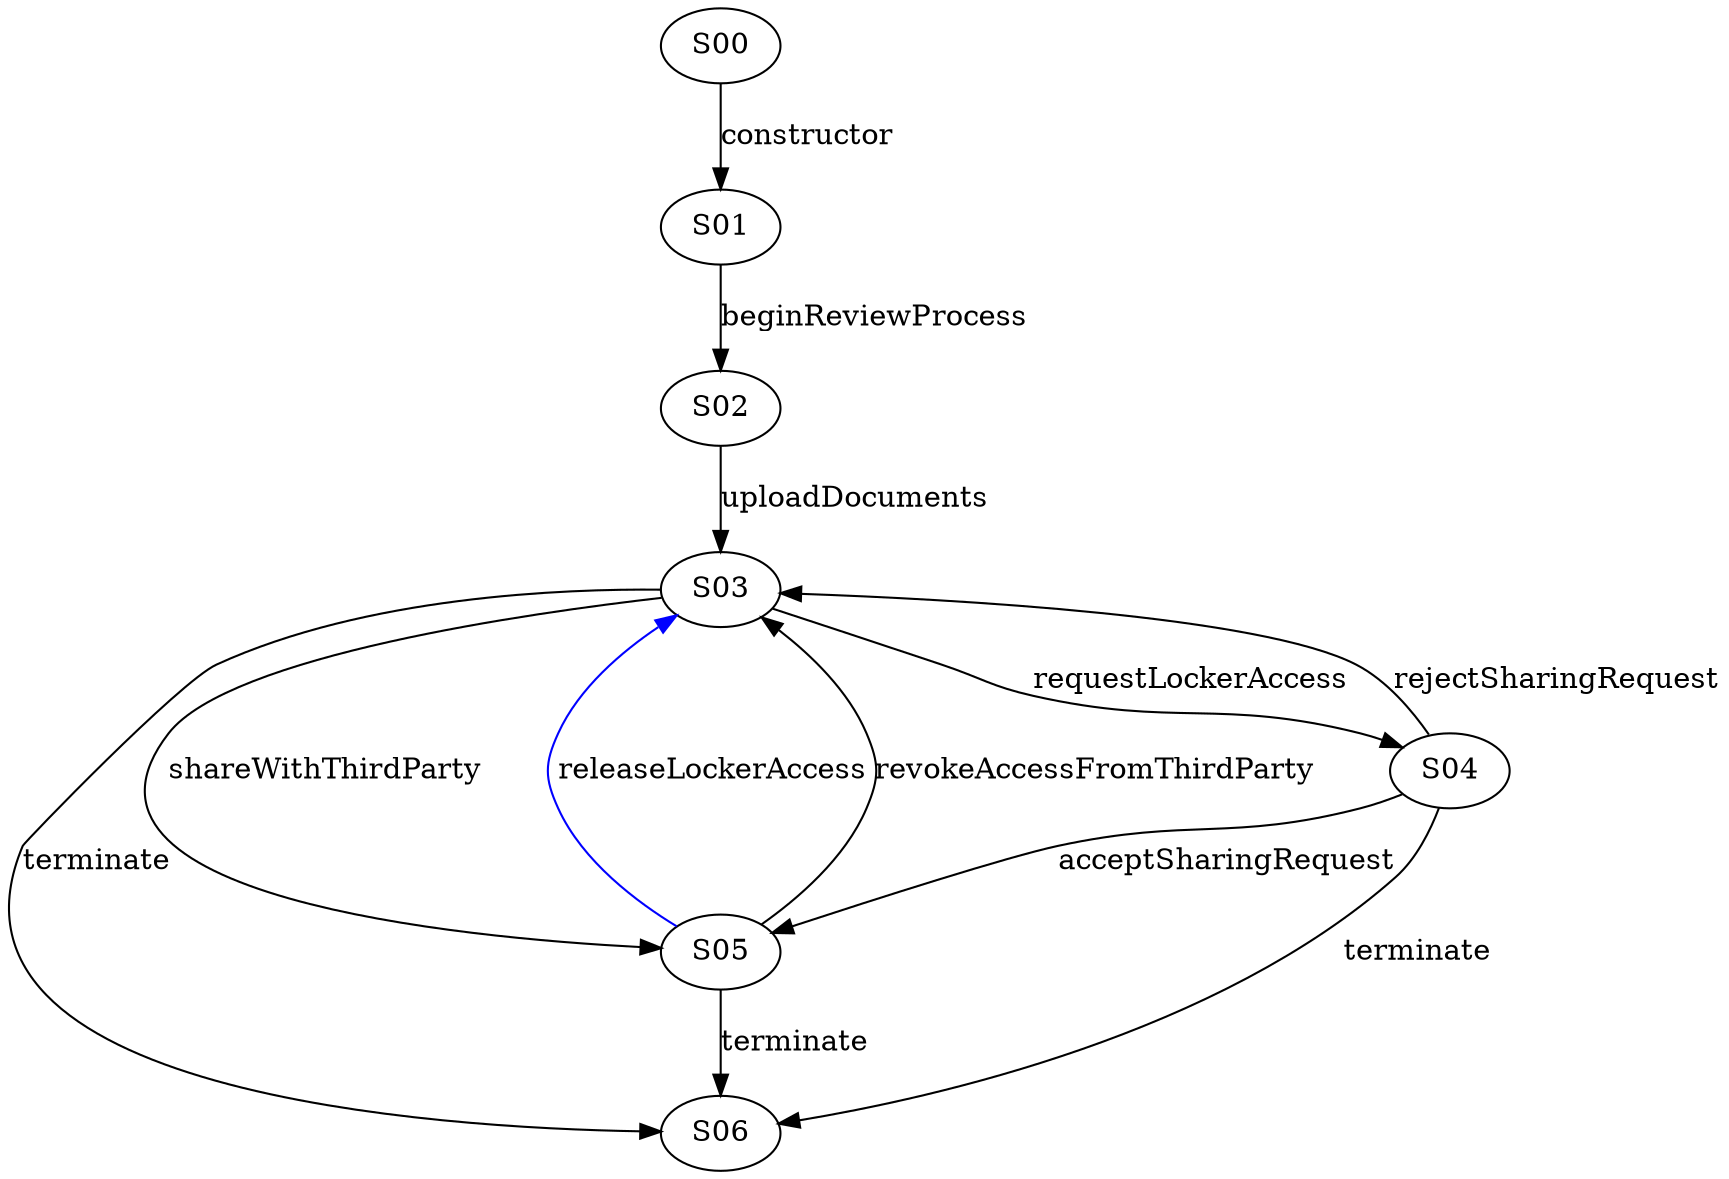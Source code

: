 digraph {

S03->S05 [label="shareWithThirdParty", style="", color="black"]
S01->S02 [label="beginReviewProcess", style="", color="black"]
S04->S03 [label="rejectSharingRequest", style="", color="black"]
S05->S03 [label="releaseLockerAccess", style="", color="blue"]
S04->S06 [label="terminate", style="", color="black"]
S02->S03 [label="uploadDocuments", style="", color="black"]
S05->S03 [label="revokeAccessFromThirdParty", style="", color="black"]
S04->S05 [label="acceptSharingRequest", style="", color="black"]
S03->S04 [label="requestLockerAccess", style="", color="black"]
S00->S01 [label="constructor", style="", color="black"]
S05->S06 [label="terminate", style="", color="black"]
S03->S06 [label="terminate", style="", color="black"]
}